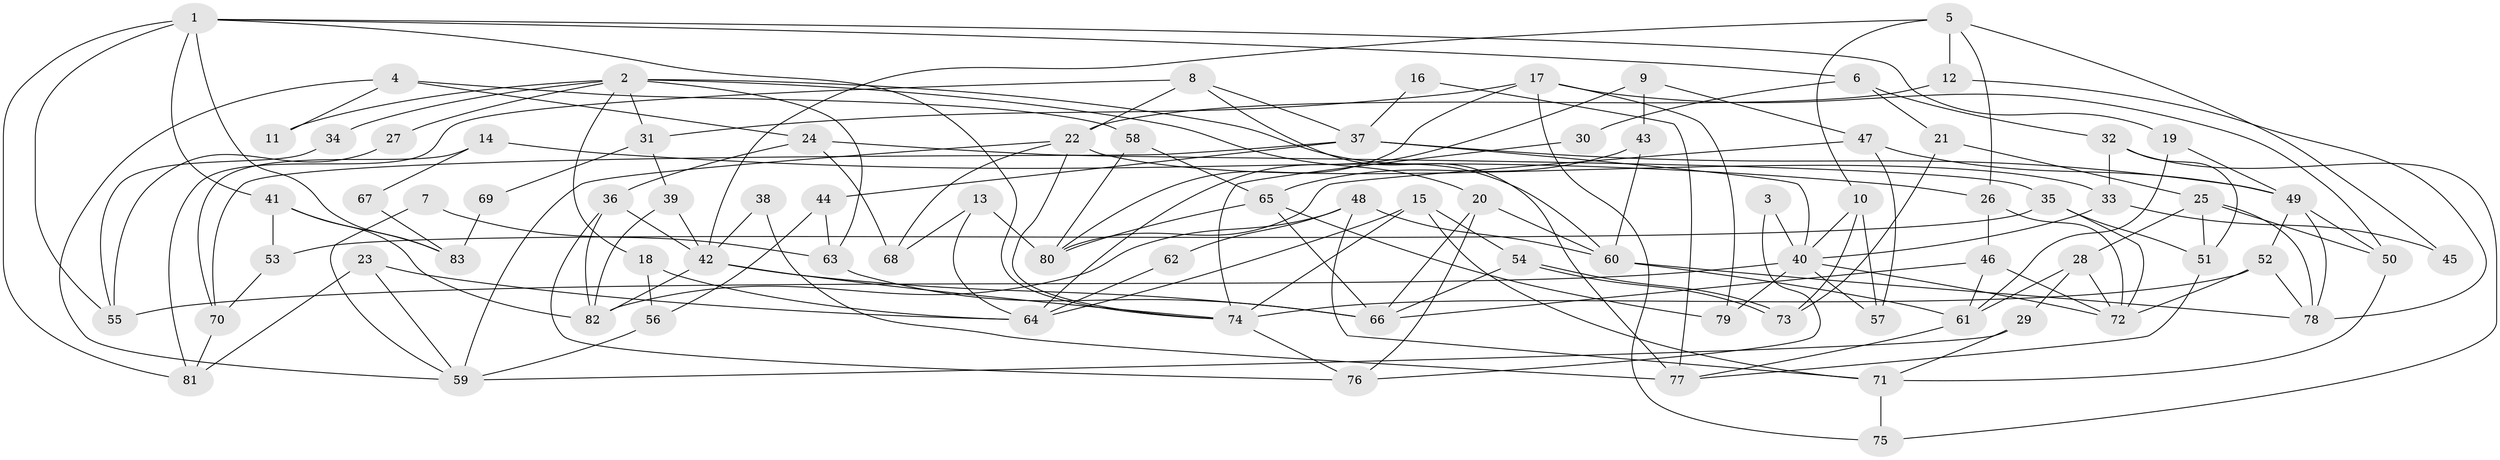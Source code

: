 // coarse degree distribution, {8: 0.09803921568627451, 9: 0.0392156862745098, 2: 0.1568627450980392, 6: 0.11764705882352941, 7: 0.1568627450980392, 4: 0.19607843137254902, 3: 0.13725490196078433, 5: 0.09803921568627451}
// Generated by graph-tools (version 1.1) at 2025/24/03/03/25 07:24:00]
// undirected, 83 vertices, 166 edges
graph export_dot {
graph [start="1"]
  node [color=gray90,style=filled];
  1;
  2;
  3;
  4;
  5;
  6;
  7;
  8;
  9;
  10;
  11;
  12;
  13;
  14;
  15;
  16;
  17;
  18;
  19;
  20;
  21;
  22;
  23;
  24;
  25;
  26;
  27;
  28;
  29;
  30;
  31;
  32;
  33;
  34;
  35;
  36;
  37;
  38;
  39;
  40;
  41;
  42;
  43;
  44;
  45;
  46;
  47;
  48;
  49;
  50;
  51;
  52;
  53;
  54;
  55;
  56;
  57;
  58;
  59;
  60;
  61;
  62;
  63;
  64;
  65;
  66;
  67;
  68;
  69;
  70;
  71;
  72;
  73;
  74;
  75;
  76;
  77;
  78;
  79;
  80;
  81;
  82;
  83;
  1 -- 19;
  1 -- 74;
  1 -- 6;
  1 -- 41;
  1 -- 55;
  1 -- 81;
  1 -- 83;
  2 -- 20;
  2 -- 31;
  2 -- 11;
  2 -- 18;
  2 -- 27;
  2 -- 34;
  2 -- 60;
  2 -- 63;
  3 -- 76;
  3 -- 40;
  4 -- 59;
  4 -- 58;
  4 -- 11;
  4 -- 24;
  5 -- 12;
  5 -- 26;
  5 -- 10;
  5 -- 42;
  5 -- 45;
  6 -- 21;
  6 -- 30;
  6 -- 32;
  7 -- 59;
  7 -- 63;
  8 -- 81;
  8 -- 77;
  8 -- 22;
  8 -- 37;
  9 -- 43;
  9 -- 47;
  9 -- 64;
  10 -- 40;
  10 -- 57;
  10 -- 73;
  12 -- 78;
  12 -- 22;
  13 -- 64;
  13 -- 68;
  13 -- 80;
  14 -- 70;
  14 -- 26;
  14 -- 67;
  15 -- 71;
  15 -- 64;
  15 -- 54;
  15 -- 74;
  16 -- 37;
  16 -- 77;
  17 -- 50;
  17 -- 80;
  17 -- 31;
  17 -- 75;
  17 -- 79;
  18 -- 64;
  18 -- 56;
  19 -- 61;
  19 -- 49;
  20 -- 60;
  20 -- 66;
  20 -- 76;
  21 -- 73;
  21 -- 25;
  22 -- 74;
  22 -- 33;
  22 -- 59;
  22 -- 68;
  23 -- 81;
  23 -- 59;
  23 -- 64;
  24 -- 36;
  24 -- 35;
  24 -- 68;
  25 -- 28;
  25 -- 78;
  25 -- 50;
  25 -- 51;
  26 -- 72;
  26 -- 46;
  27 -- 55;
  28 -- 61;
  28 -- 29;
  28 -- 72;
  29 -- 59;
  29 -- 71;
  30 -- 74;
  31 -- 39;
  31 -- 69;
  32 -- 51;
  32 -- 33;
  32 -- 75;
  33 -- 40;
  33 -- 45;
  34 -- 55;
  35 -- 72;
  35 -- 51;
  35 -- 53;
  36 -- 76;
  36 -- 82;
  36 -- 42;
  37 -- 40;
  37 -- 44;
  37 -- 49;
  37 -- 70;
  38 -- 42;
  38 -- 77;
  39 -- 42;
  39 -- 82;
  40 -- 72;
  40 -- 55;
  40 -- 57;
  40 -- 79;
  41 -- 82;
  41 -- 53;
  41 -- 83;
  42 -- 66;
  42 -- 74;
  42 -- 82;
  43 -- 65;
  43 -- 60;
  44 -- 63;
  44 -- 56;
  46 -- 66;
  46 -- 72;
  46 -- 61;
  47 -- 57;
  47 -- 80;
  47 -- 49;
  48 -- 60;
  48 -- 71;
  48 -- 62;
  48 -- 82;
  49 -- 50;
  49 -- 52;
  49 -- 78;
  50 -- 71;
  51 -- 77;
  52 -- 74;
  52 -- 72;
  52 -- 78;
  53 -- 70;
  54 -- 73;
  54 -- 73;
  54 -- 66;
  56 -- 59;
  58 -- 65;
  58 -- 80;
  60 -- 78;
  60 -- 61;
  61 -- 77;
  62 -- 64;
  63 -- 66;
  65 -- 66;
  65 -- 79;
  65 -- 80;
  67 -- 83;
  69 -- 83;
  70 -- 81;
  71 -- 75;
  74 -- 76;
}
